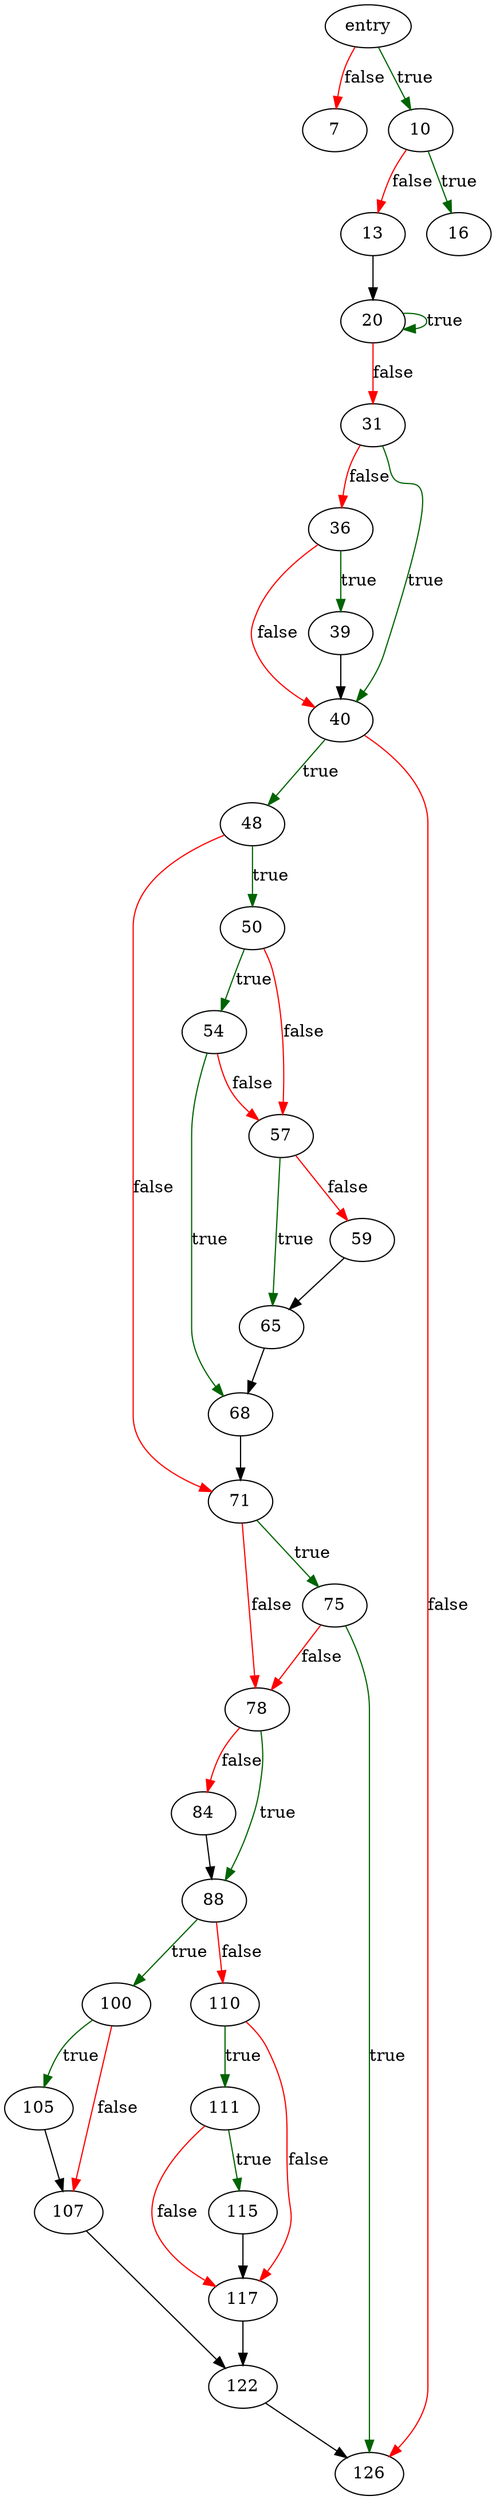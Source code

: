 digraph "scan_arg" {
	// Node definitions.
	2 [label=entry];
	7;
	10;
	13;
	16;
	20;
	31;
	36;
	39;
	40;
	48;
	50;
	54;
	57;
	59;
	65;
	68;
	71;
	75;
	78;
	84;
	88;
	100;
	105;
	107;
	110;
	111;
	115;
	117;
	122;
	126;

	// Edge definitions.
	2 -> 7 [
		color=red
		label=false
	];
	2 -> 10 [
		color=darkgreen
		label=true
	];
	10 -> 13 [
		color=red
		label=false
	];
	10 -> 16 [
		color=darkgreen
		label=true
	];
	13 -> 20;
	20 -> 20 [
		color=darkgreen
		label=true
	];
	20 -> 31 [
		color=red
		label=false
	];
	31 -> 36 [
		color=red
		label=false
	];
	31 -> 40 [
		color=darkgreen
		label=true
	];
	36 -> 39 [
		color=darkgreen
		label=true
	];
	36 -> 40 [
		color=red
		label=false
	];
	39 -> 40;
	40 -> 48 [
		color=darkgreen
		label=true
	];
	40 -> 126 [
		color=red
		label=false
	];
	48 -> 50 [
		color=darkgreen
		label=true
	];
	48 -> 71 [
		color=red
		label=false
	];
	50 -> 54 [
		color=darkgreen
		label=true
	];
	50 -> 57 [
		color=red
		label=false
	];
	54 -> 57 [
		color=red
		label=false
	];
	54 -> 68 [
		color=darkgreen
		label=true
	];
	57 -> 59 [
		color=red
		label=false
	];
	57 -> 65 [
		color=darkgreen
		label=true
	];
	59 -> 65;
	65 -> 68;
	68 -> 71;
	71 -> 75 [
		color=darkgreen
		label=true
	];
	71 -> 78 [
		color=red
		label=false
	];
	75 -> 78 [
		color=red
		label=false
	];
	75 -> 126 [
		color=darkgreen
		label=true
	];
	78 -> 84 [
		color=red
		label=false
	];
	78 -> 88 [
		color=darkgreen
		label=true
	];
	84 -> 88;
	88 -> 100 [
		color=darkgreen
		label=true
	];
	88 -> 110 [
		color=red
		label=false
	];
	100 -> 105 [
		color=darkgreen
		label=true
	];
	100 -> 107 [
		color=red
		label=false
	];
	105 -> 107;
	107 -> 122;
	110 -> 111 [
		color=darkgreen
		label=true
	];
	110 -> 117 [
		color=red
		label=false
	];
	111 -> 115 [
		color=darkgreen
		label=true
	];
	111 -> 117 [
		color=red
		label=false
	];
	115 -> 117;
	117 -> 122;
	122 -> 126;
}